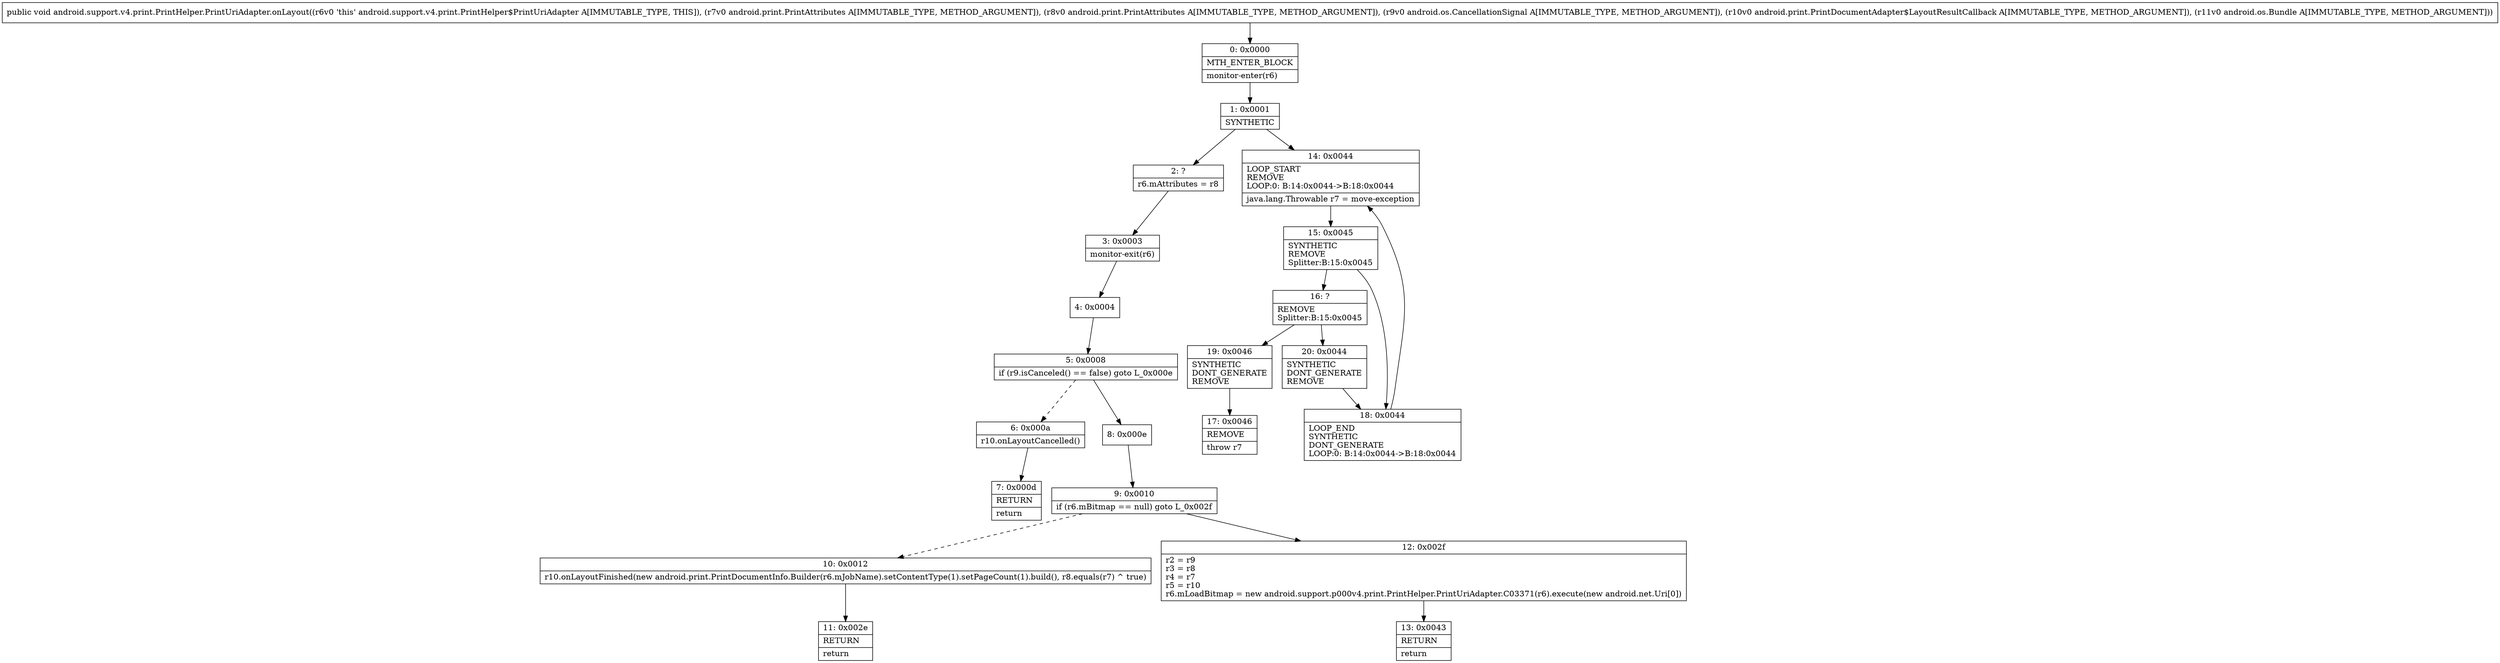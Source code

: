 digraph "CFG forandroid.support.v4.print.PrintHelper.PrintUriAdapter.onLayout(Landroid\/print\/PrintAttributes;Landroid\/print\/PrintAttributes;Landroid\/os\/CancellationSignal;Landroid\/print\/PrintDocumentAdapter$LayoutResultCallback;Landroid\/os\/Bundle;)V" {
Node_0 [shape=record,label="{0\:\ 0x0000|MTH_ENTER_BLOCK\l|monitor\-enter(r6)\l}"];
Node_1 [shape=record,label="{1\:\ 0x0001|SYNTHETIC\l}"];
Node_2 [shape=record,label="{2\:\ ?|r6.mAttributes = r8\l}"];
Node_3 [shape=record,label="{3\:\ 0x0003|monitor\-exit(r6)\l}"];
Node_4 [shape=record,label="{4\:\ 0x0004}"];
Node_5 [shape=record,label="{5\:\ 0x0008|if (r9.isCanceled() == false) goto L_0x000e\l}"];
Node_6 [shape=record,label="{6\:\ 0x000a|r10.onLayoutCancelled()\l}"];
Node_7 [shape=record,label="{7\:\ 0x000d|RETURN\l|return\l}"];
Node_8 [shape=record,label="{8\:\ 0x000e}"];
Node_9 [shape=record,label="{9\:\ 0x0010|if (r6.mBitmap == null) goto L_0x002f\l}"];
Node_10 [shape=record,label="{10\:\ 0x0012|r10.onLayoutFinished(new android.print.PrintDocumentInfo.Builder(r6.mJobName).setContentType(1).setPageCount(1).build(), r8.equals(r7) ^ true)\l}"];
Node_11 [shape=record,label="{11\:\ 0x002e|RETURN\l|return\l}"];
Node_12 [shape=record,label="{12\:\ 0x002f|r2 = r9\lr3 = r8\lr4 = r7\lr5 = r10\lr6.mLoadBitmap = new android.support.p000v4.print.PrintHelper.PrintUriAdapter.C03371(r6).execute(new android.net.Uri[0])\l}"];
Node_13 [shape=record,label="{13\:\ 0x0043|RETURN\l|return\l}"];
Node_14 [shape=record,label="{14\:\ 0x0044|LOOP_START\lREMOVE\lLOOP:0: B:14:0x0044\-\>B:18:0x0044\l|java.lang.Throwable r7 = move\-exception\l}"];
Node_15 [shape=record,label="{15\:\ 0x0045|SYNTHETIC\lREMOVE\lSplitter:B:15:0x0045\l}"];
Node_16 [shape=record,label="{16\:\ ?|REMOVE\lSplitter:B:15:0x0045\l}"];
Node_17 [shape=record,label="{17\:\ 0x0046|REMOVE\l|throw r7\l}"];
Node_18 [shape=record,label="{18\:\ 0x0044|LOOP_END\lSYNTHETIC\lDONT_GENERATE\lLOOP:0: B:14:0x0044\-\>B:18:0x0044\l}"];
Node_19 [shape=record,label="{19\:\ 0x0046|SYNTHETIC\lDONT_GENERATE\lREMOVE\l}"];
Node_20 [shape=record,label="{20\:\ 0x0044|SYNTHETIC\lDONT_GENERATE\lREMOVE\l}"];
MethodNode[shape=record,label="{public void android.support.v4.print.PrintHelper.PrintUriAdapter.onLayout((r6v0 'this' android.support.v4.print.PrintHelper$PrintUriAdapter A[IMMUTABLE_TYPE, THIS]), (r7v0 android.print.PrintAttributes A[IMMUTABLE_TYPE, METHOD_ARGUMENT]), (r8v0 android.print.PrintAttributes A[IMMUTABLE_TYPE, METHOD_ARGUMENT]), (r9v0 android.os.CancellationSignal A[IMMUTABLE_TYPE, METHOD_ARGUMENT]), (r10v0 android.print.PrintDocumentAdapter$LayoutResultCallback A[IMMUTABLE_TYPE, METHOD_ARGUMENT]), (r11v0 android.os.Bundle A[IMMUTABLE_TYPE, METHOD_ARGUMENT])) }"];
MethodNode -> Node_0;
Node_0 -> Node_1;
Node_1 -> Node_2;
Node_1 -> Node_14;
Node_2 -> Node_3;
Node_3 -> Node_4;
Node_4 -> Node_5;
Node_5 -> Node_6[style=dashed];
Node_5 -> Node_8;
Node_6 -> Node_7;
Node_8 -> Node_9;
Node_9 -> Node_10[style=dashed];
Node_9 -> Node_12;
Node_10 -> Node_11;
Node_12 -> Node_13;
Node_14 -> Node_15;
Node_15 -> Node_16;
Node_15 -> Node_18;
Node_16 -> Node_19;
Node_16 -> Node_20;
Node_18 -> Node_14;
Node_19 -> Node_17;
Node_20 -> Node_18;
}


